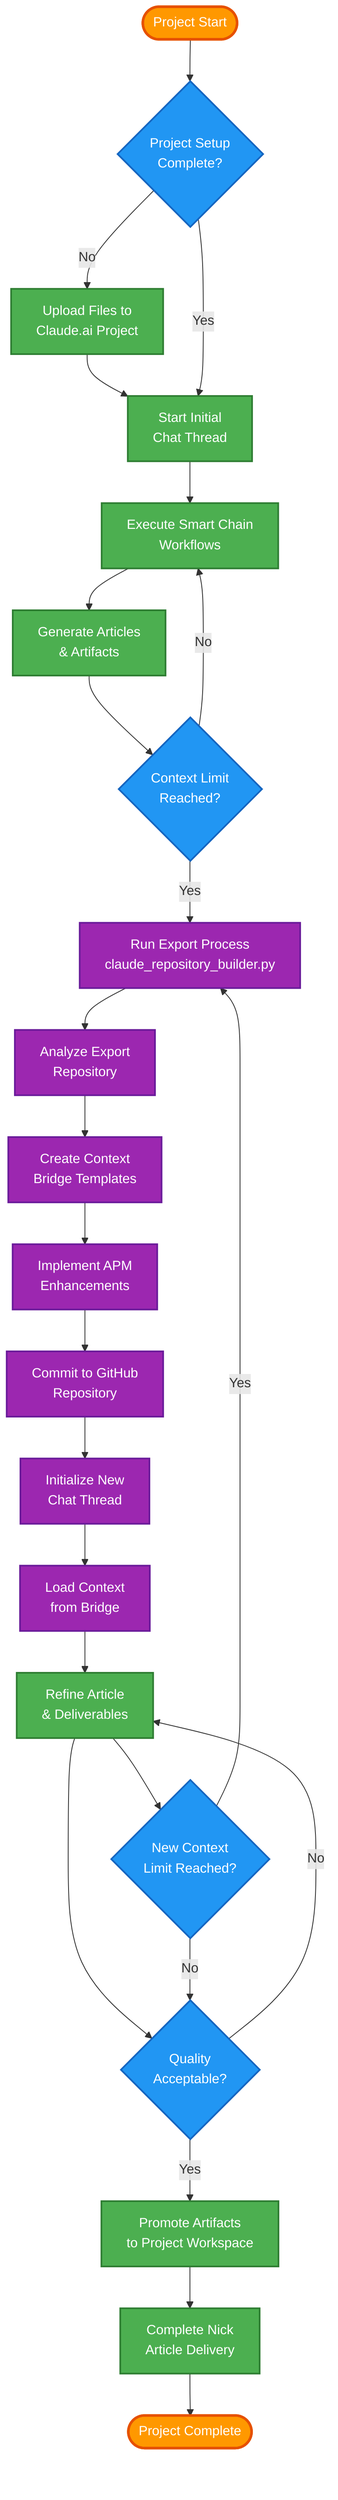 flowchart TD
    Start([Project Start]) --> ProjectSetup{Project Setup<br/>Complete?}
    ProjectSetup -->|No| SetupFiles[Upload Files to<br/>Claude.ai Project]
    SetupFiles --> InitialChat[Start Initial<br/>Chat Thread]
    ProjectSetup -->|Yes| InitialChat

    InitialChat --> WorkFlow[Execute Smart Chain<br/>Workflows]
    WorkFlow --> GenerateContent[Generate Articles<br/>& Artifacts]
    GenerateContent --> ContextCheck{Context Limit<br/>Reached?}

    ContextCheck -->|No| WorkFlow
    ContextCheck -->|Yes| ExportProcess[Run Export Process<br/>claude_repository_builder.py]

    ExportProcess --> AnalyzeExport[Analyze Export<br/>Repository]
    AnalyzeExport --> CreateBridge[Create Context<br/>Bridge Templates]
    CreateBridge --> APMEnhance[Implement APM<br/>Enhancements]
    APMEnhance --> GitCommit[Commit to GitHub<br/>Repository]

    GitCommit --> NewSession[Initialize New<br/>Chat Thread]
    NewSession --> LoadContext[Load Context<br/>from Bridge]
    LoadContext --> RefineWork[Refine Article<br/>& Deliverables]

    RefineWork --> QualityCheck{Quality<br/>Acceptable?}
    QualityCheck -->|No| RefineWork
    QualityCheck -->|Yes| PromoteArtifacts[Promote Artifacts<br/>to Project Workspace]

    PromoteArtifacts --> FinalDelivery[Complete Nick<br/>Article Delivery]
    FinalDelivery --> End([Project Complete])

    %% Context limit handling
    RefineWork --> NewContextCheck{New Context<br/>Limit Reached?}
    NewContextCheck -->|Yes| ExportProcess
    NewContextCheck -->|No| QualityCheck

    %% Styling
    classDef startEnd fill:#ff9800,stroke:#e65100,stroke-width:3px,color:#fff
    classDef process fill:#4caf50,stroke:#2e7d32,stroke-width:2px,color:#fff
    classDef decision fill:#2196f3,stroke:#1565c0,stroke-width:2px,color:#fff
    classDef export fill:#9c27b0,stroke:#6a1b9a,stroke-width:2px,color:#fff

    class Start,End startEnd
    class SetupFiles,InitialChat,WorkFlow,GenerateContent,RefineWork,PromoteArtifacts,FinalDelivery process
    class ProjectSetup,ContextCheck,QualityCheck,NewContextCheck decision
    class ExportProcess,AnalyzeExport,CreateBridge,APMEnhance,GitCommit,NewSession,LoadContext export